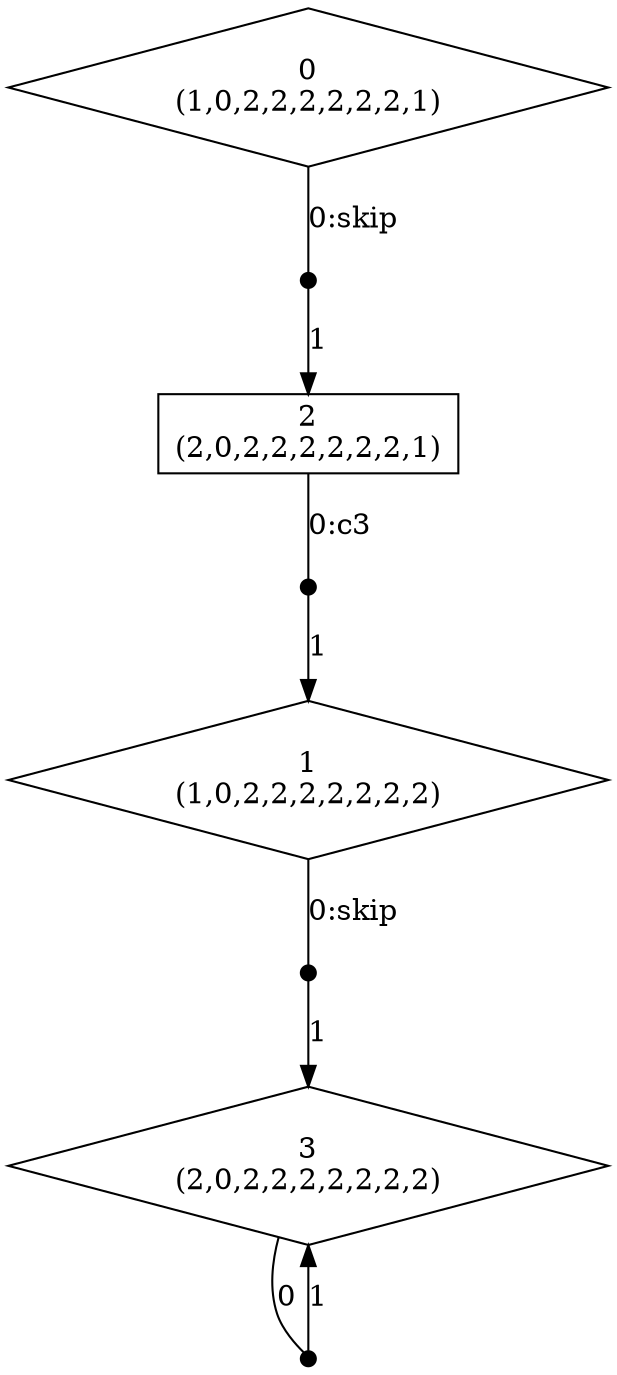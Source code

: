 digraph SMG {
node [label="",shape="box"];
0 [label="0\n(1,0,2,2,2,2,2,2,1)",shape="diamond"];
0 -> n0_0  [label="0:skip",arrowhead="none"];
n0_0 [ shape=point,width=0.1,height=0.1,label="" ];
n0_0 -> 2  [label="1"];
1 [label="1\n(1,0,2,2,2,2,2,2,2)",shape="diamond"];
1 -> n1_0  [label="0:skip",arrowhead="none"];
n1_0 [ shape=point,width=0.1,height=0.1,label="" ];
n1_0 -> 3  [label="1"];
2 [label="2\n(2,0,2,2,2,2,2,2,1)"];
2 -> n2_0  [label="0:c3",arrowhead="none"];
n2_0 [ shape=point,width=0.1,height=0.1,label="" ];
n2_0 -> 1  [label="1"];
3 [label="3\n(2,0,2,2,2,2,2,2,2)",shape="diamond"];
3 -> n3_0  [label="0",arrowhead="none"];
n3_0 [ shape=point,width=0.1,height=0.1,label="" ];
n3_0 -> 3  [label="1"];
}

